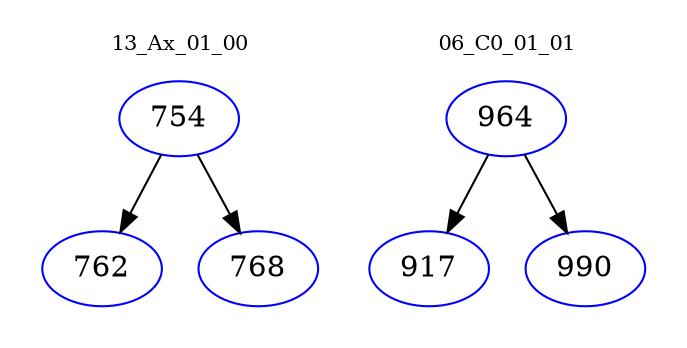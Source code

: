 digraph{
subgraph cluster_0 {
color = white
label = "13_Ax_01_00";
fontsize=10;
T0_754 [label="754", color="blue"]
T0_754 -> T0_762 [color="black"]
T0_762 [label="762", color="blue"]
T0_754 -> T0_768 [color="black"]
T0_768 [label="768", color="blue"]
}
subgraph cluster_1 {
color = white
label = "06_C0_01_01";
fontsize=10;
T1_964 [label="964", color="blue"]
T1_964 -> T1_917 [color="black"]
T1_917 [label="917", color="blue"]
T1_964 -> T1_990 [color="black"]
T1_990 [label="990", color="blue"]
}
}
